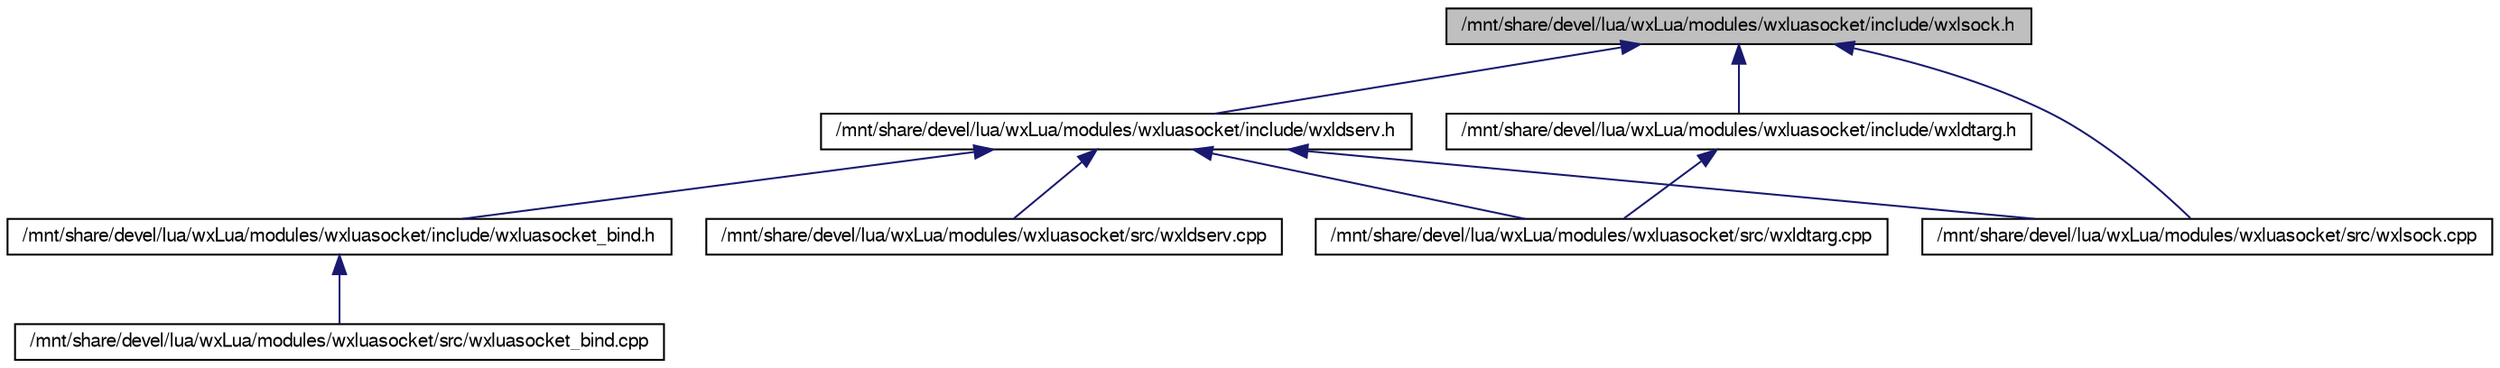 digraph G
{
  edge [fontname="FreeSans",fontsize="10",labelfontname="FreeSans",labelfontsize="10"];
  node [fontname="FreeSans",fontsize="10",shape=record];
  Node1 [label="/mnt/share/devel/lua/wxLua/modules/wxluasocket/include/wxlsock.h",height=0.2,width=0.4,color="black", fillcolor="grey75", style="filled" fontcolor="black"];
  Node1 -> Node2 [dir=back,color="midnightblue",fontsize="10",style="solid",fontname="FreeSans"];
  Node2 [label="/mnt/share/devel/lua/wxLua/modules/wxluasocket/include/wxldserv.h",height=0.2,width=0.4,color="black", fillcolor="white", style="filled",URL="$wxldserv_8h.html"];
  Node2 -> Node3 [dir=back,color="midnightblue",fontsize="10",style="solid",fontname="FreeSans"];
  Node3 [label="/mnt/share/devel/lua/wxLua/modules/wxluasocket/include/wxluasocket_bind.h",height=0.2,width=0.4,color="black", fillcolor="white", style="filled",URL="$wxluasocket__bind_8h.html"];
  Node3 -> Node4 [dir=back,color="midnightblue",fontsize="10",style="solid",fontname="FreeSans"];
  Node4 [label="/mnt/share/devel/lua/wxLua/modules/wxluasocket/src/wxluasocket_bind.cpp",height=0.2,width=0.4,color="black", fillcolor="white", style="filled",URL="$wxluasocket__bind_8cpp.html"];
  Node2 -> Node5 [dir=back,color="midnightblue",fontsize="10",style="solid",fontname="FreeSans"];
  Node5 [label="/mnt/share/devel/lua/wxLua/modules/wxluasocket/src/wxldserv.cpp",height=0.2,width=0.4,color="black", fillcolor="white", style="filled",URL="$wxldserv_8cpp.html"];
  Node2 -> Node6 [dir=back,color="midnightblue",fontsize="10",style="solid",fontname="FreeSans"];
  Node6 [label="/mnt/share/devel/lua/wxLua/modules/wxluasocket/src/wxldtarg.cpp",height=0.2,width=0.4,color="black", fillcolor="white", style="filled",URL="$wxldtarg_8cpp.html"];
  Node2 -> Node7 [dir=back,color="midnightblue",fontsize="10",style="solid",fontname="FreeSans"];
  Node7 [label="/mnt/share/devel/lua/wxLua/modules/wxluasocket/src/wxlsock.cpp",height=0.2,width=0.4,color="black", fillcolor="white", style="filled",URL="$wxlsock_8cpp.html"];
  Node1 -> Node8 [dir=back,color="midnightblue",fontsize="10",style="solid",fontname="FreeSans"];
  Node8 [label="/mnt/share/devel/lua/wxLua/modules/wxluasocket/include/wxldtarg.h",height=0.2,width=0.4,color="black", fillcolor="white", style="filled",URL="$wxldtarg_8h.html"];
  Node8 -> Node6 [dir=back,color="midnightblue",fontsize="10",style="solid",fontname="FreeSans"];
  Node1 -> Node7 [dir=back,color="midnightblue",fontsize="10",style="solid",fontname="FreeSans"];
}
